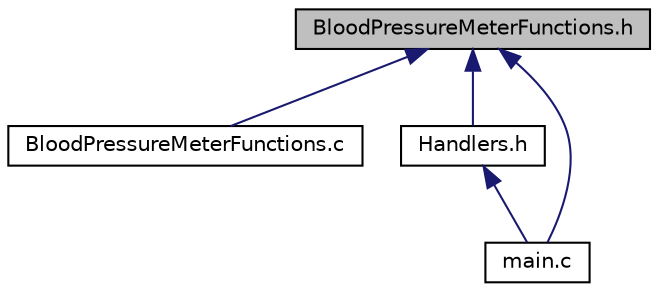 digraph "BloodPressureMeterFunctions.h"
{
 // LATEX_PDF_SIZE
  edge [fontname="Helvetica",fontsize="10",labelfontname="Helvetica",labelfontsize="10"];
  node [fontname="Helvetica",fontsize="10",shape=record];
  Node4 [label="BloodPressureMeterFunctions.h",height=0.2,width=0.4,color="black", fillcolor="grey75", style="filled", fontcolor="black",tooltip=" "];
  Node4 -> Node5 [dir="back",color="midnightblue",fontsize="10",style="solid"];
  Node5 [label="BloodPressureMeterFunctions.c",height=0.2,width=0.4,color="black", fillcolor="white", style="filled",URL="$_blood_pressure_meter_functions_8c.html",tooltip=" "];
  Node4 -> Node6 [dir="back",color="midnightblue",fontsize="10",style="solid"];
  Node6 [label="Handlers.h",height=0.2,width=0.4,color="black", fillcolor="white", style="filled",URL="$_handlers_8h.html",tooltip=" "];
  Node6 -> Node7 [dir="back",color="midnightblue",fontsize="10",style="solid"];
  Node7 [label="main.c",height=0.2,width=0.4,color="black", fillcolor="white", style="filled",URL="$main_8c.html",tooltip=" "];
  Node4 -> Node7 [dir="back",color="midnightblue",fontsize="10",style="solid"];
}
